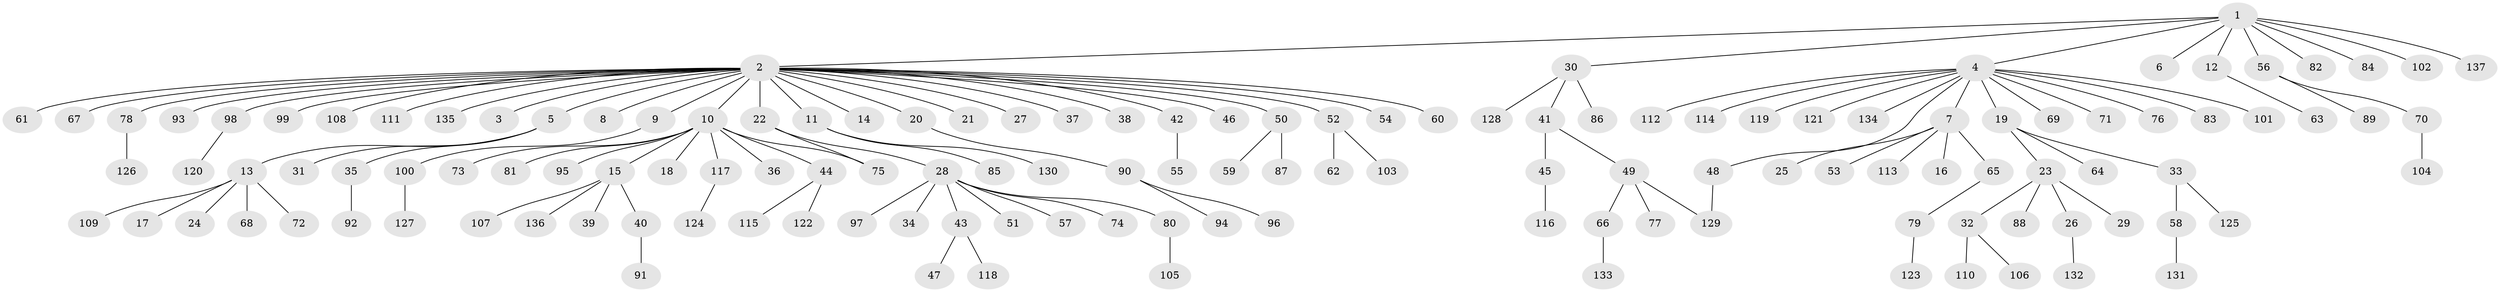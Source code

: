 // coarse degree distribution, {5: 0.046511627906976744, 9: 0.023255813953488372, 4: 0.06976744186046512, 2: 0.27906976744186046, 1: 0.4883720930232558, 3: 0.09302325581395349}
// Generated by graph-tools (version 1.1) at 2025/50/03/04/25 22:50:14]
// undirected, 137 vertices, 138 edges
graph export_dot {
  node [color=gray90,style=filled];
  1;
  2;
  3;
  4;
  5;
  6;
  7;
  8;
  9;
  10;
  11;
  12;
  13;
  14;
  15;
  16;
  17;
  18;
  19;
  20;
  21;
  22;
  23;
  24;
  25;
  26;
  27;
  28;
  29;
  30;
  31;
  32;
  33;
  34;
  35;
  36;
  37;
  38;
  39;
  40;
  41;
  42;
  43;
  44;
  45;
  46;
  47;
  48;
  49;
  50;
  51;
  52;
  53;
  54;
  55;
  56;
  57;
  58;
  59;
  60;
  61;
  62;
  63;
  64;
  65;
  66;
  67;
  68;
  69;
  70;
  71;
  72;
  73;
  74;
  75;
  76;
  77;
  78;
  79;
  80;
  81;
  82;
  83;
  84;
  85;
  86;
  87;
  88;
  89;
  90;
  91;
  92;
  93;
  94;
  95;
  96;
  97;
  98;
  99;
  100;
  101;
  102;
  103;
  104;
  105;
  106;
  107;
  108;
  109;
  110;
  111;
  112;
  113;
  114;
  115;
  116;
  117;
  118;
  119;
  120;
  121;
  122;
  123;
  124;
  125;
  126;
  127;
  128;
  129;
  130;
  131;
  132;
  133;
  134;
  135;
  136;
  137;
  1 -- 2;
  1 -- 4;
  1 -- 6;
  1 -- 12;
  1 -- 30;
  1 -- 56;
  1 -- 82;
  1 -- 84;
  1 -- 102;
  1 -- 137;
  2 -- 3;
  2 -- 5;
  2 -- 8;
  2 -- 9;
  2 -- 10;
  2 -- 11;
  2 -- 14;
  2 -- 20;
  2 -- 21;
  2 -- 22;
  2 -- 27;
  2 -- 37;
  2 -- 38;
  2 -- 42;
  2 -- 46;
  2 -- 50;
  2 -- 52;
  2 -- 54;
  2 -- 60;
  2 -- 61;
  2 -- 67;
  2 -- 78;
  2 -- 93;
  2 -- 98;
  2 -- 99;
  2 -- 108;
  2 -- 111;
  2 -- 135;
  4 -- 7;
  4 -- 19;
  4 -- 48;
  4 -- 69;
  4 -- 71;
  4 -- 76;
  4 -- 83;
  4 -- 101;
  4 -- 112;
  4 -- 114;
  4 -- 119;
  4 -- 121;
  4 -- 134;
  5 -- 13;
  5 -- 31;
  5 -- 35;
  7 -- 16;
  7 -- 25;
  7 -- 53;
  7 -- 65;
  7 -- 113;
  9 -- 100;
  10 -- 15;
  10 -- 18;
  10 -- 36;
  10 -- 44;
  10 -- 73;
  10 -- 75;
  10 -- 81;
  10 -- 95;
  10 -- 117;
  11 -- 85;
  11 -- 130;
  12 -- 63;
  13 -- 17;
  13 -- 24;
  13 -- 68;
  13 -- 72;
  13 -- 109;
  15 -- 39;
  15 -- 40;
  15 -- 107;
  15 -- 136;
  19 -- 23;
  19 -- 33;
  19 -- 64;
  20 -- 90;
  22 -- 28;
  22 -- 75;
  23 -- 26;
  23 -- 29;
  23 -- 32;
  23 -- 88;
  26 -- 132;
  28 -- 34;
  28 -- 43;
  28 -- 51;
  28 -- 57;
  28 -- 74;
  28 -- 80;
  28 -- 97;
  30 -- 41;
  30 -- 86;
  30 -- 128;
  32 -- 106;
  32 -- 110;
  33 -- 58;
  33 -- 125;
  35 -- 92;
  40 -- 91;
  41 -- 45;
  41 -- 49;
  42 -- 55;
  43 -- 47;
  43 -- 118;
  44 -- 115;
  44 -- 122;
  45 -- 116;
  48 -- 129;
  49 -- 66;
  49 -- 77;
  49 -- 129;
  50 -- 59;
  50 -- 87;
  52 -- 62;
  52 -- 103;
  56 -- 70;
  56 -- 89;
  58 -- 131;
  65 -- 79;
  66 -- 133;
  70 -- 104;
  78 -- 126;
  79 -- 123;
  80 -- 105;
  90 -- 94;
  90 -- 96;
  98 -- 120;
  100 -- 127;
  117 -- 124;
}
